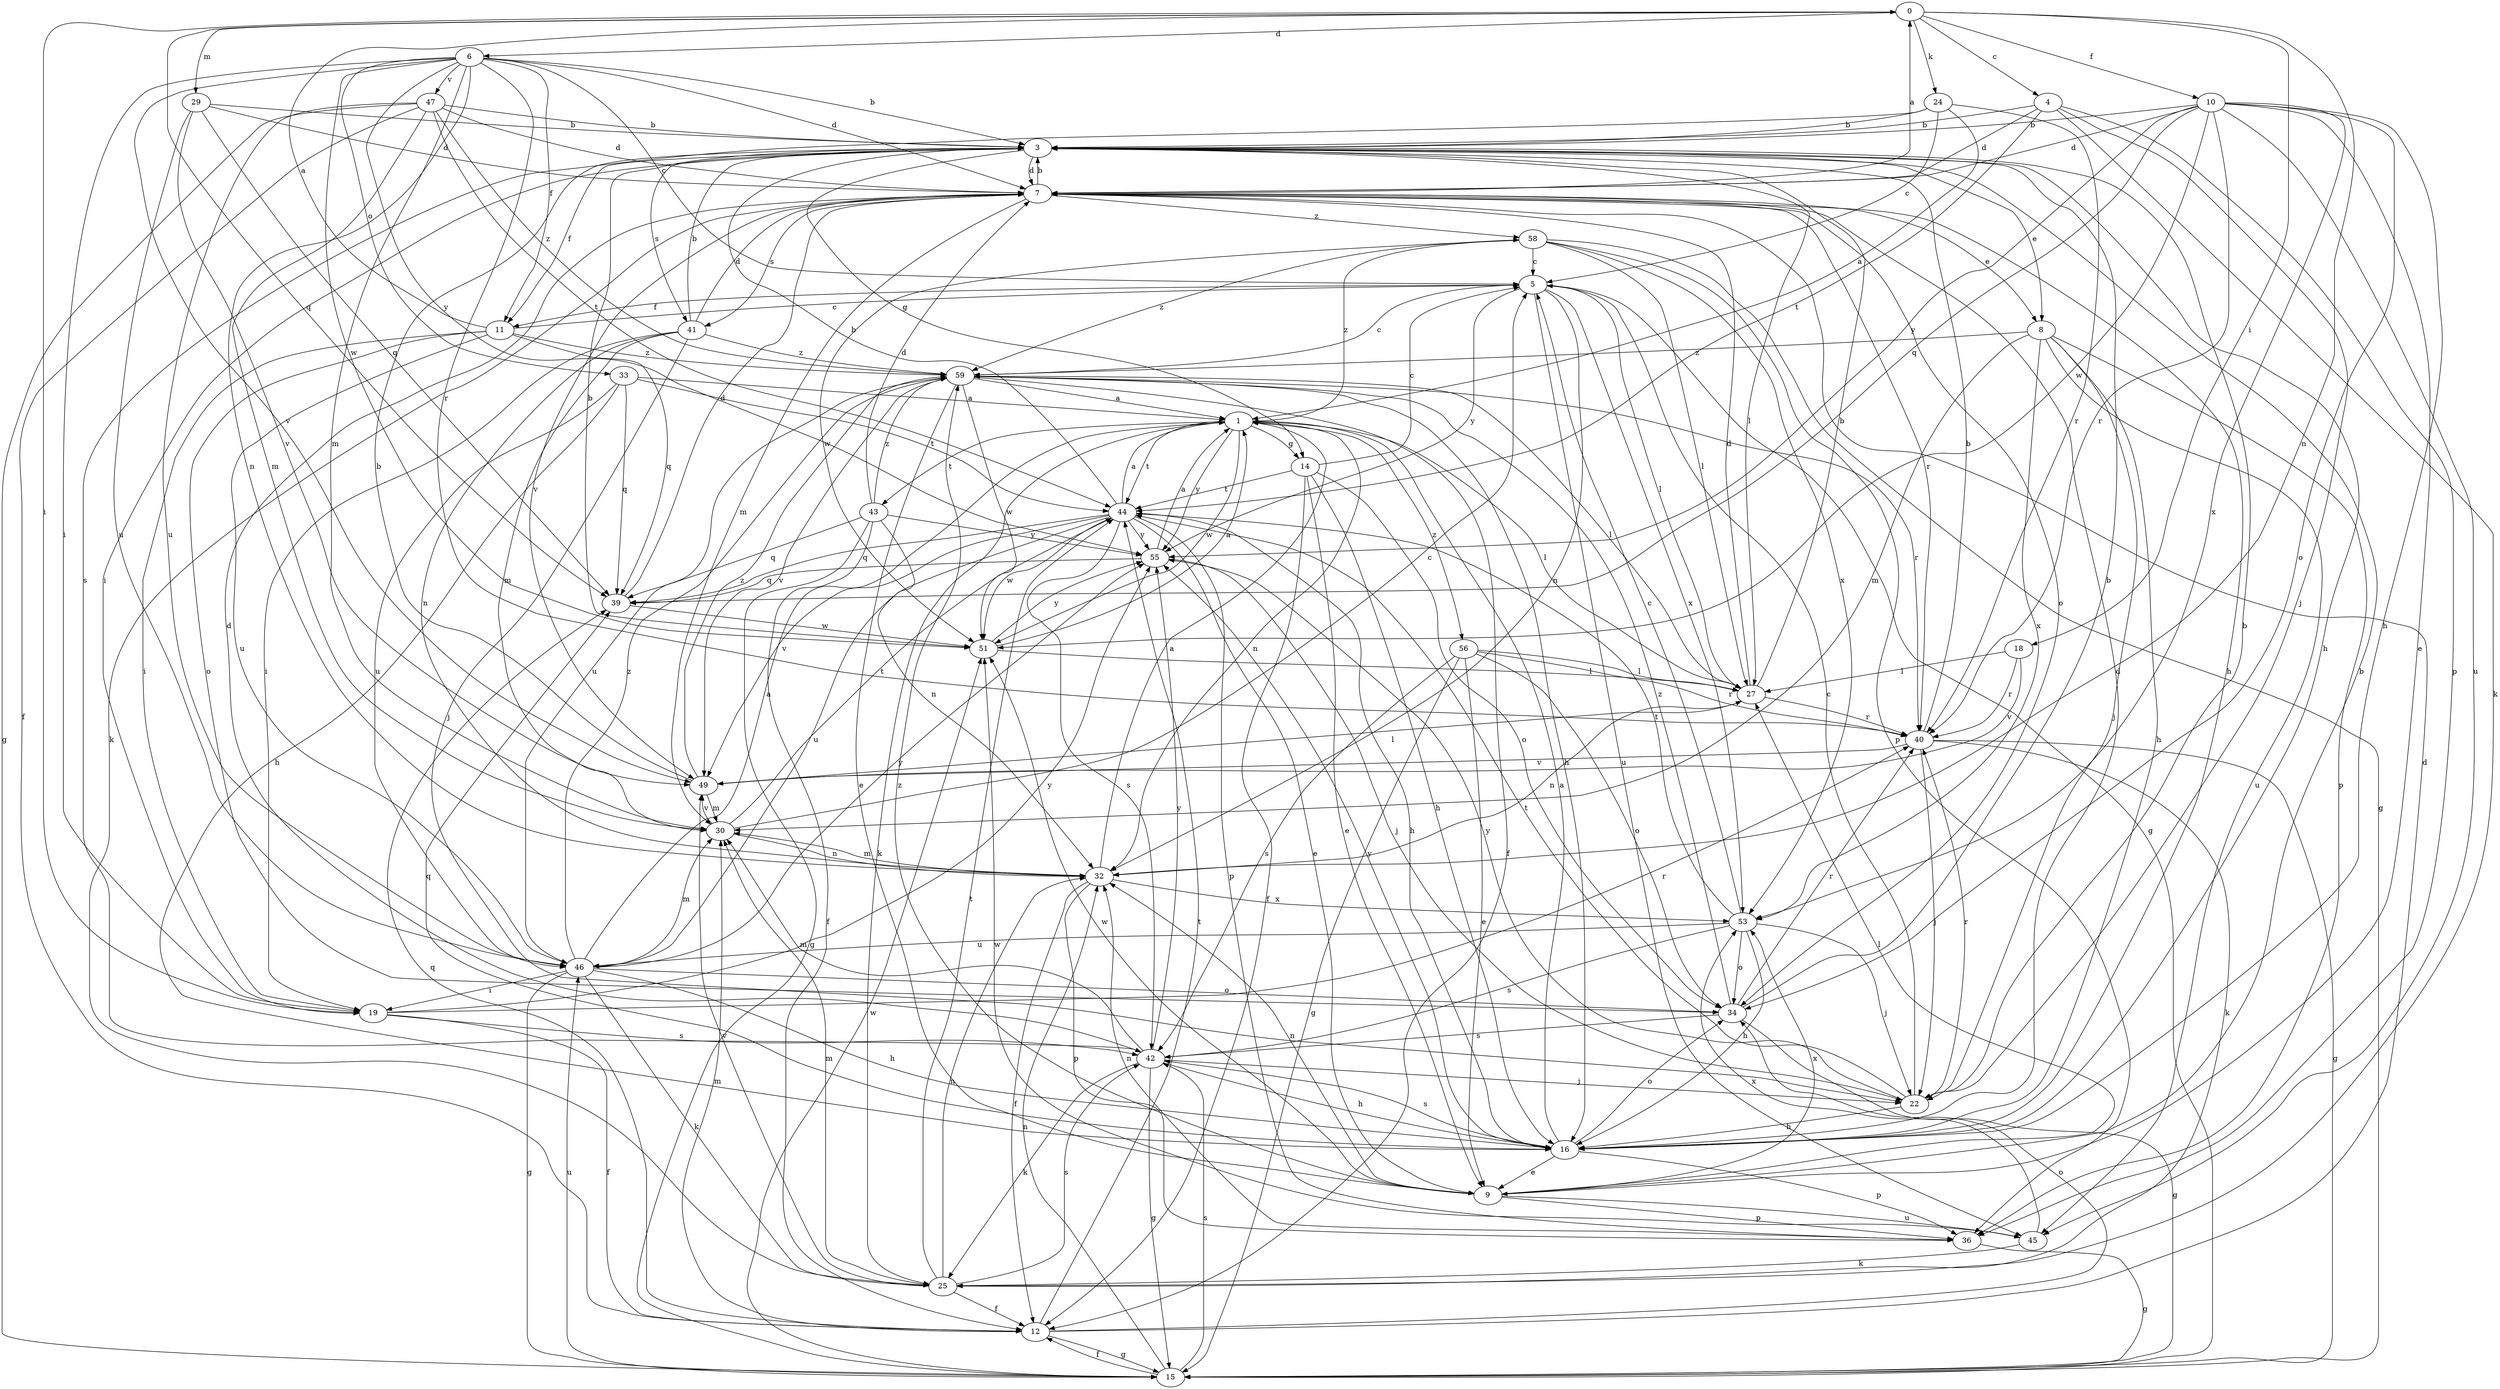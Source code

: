 strict digraph  {
0;
1;
3;
4;
5;
6;
7;
8;
9;
10;
11;
12;
14;
15;
16;
18;
19;
22;
24;
25;
27;
29;
30;
32;
33;
34;
36;
39;
40;
41;
42;
43;
44;
45;
46;
47;
49;
51;
53;
55;
56;
58;
59;
0 -> 4  [label=c];
0 -> 6  [label=d];
0 -> 10  [label=f];
0 -> 18  [label=i];
0 -> 19  [label=i];
0 -> 24  [label=k];
0 -> 29  [label=m];
0 -> 32  [label=n];
0 -> 39  [label=q];
1 -> 14  [label=g];
1 -> 25  [label=k];
1 -> 27  [label=l];
1 -> 32  [label=n];
1 -> 43  [label=t];
1 -> 44  [label=t];
1 -> 51  [label=w];
1 -> 55  [label=y];
1 -> 56  [label=z];
1 -> 58  [label=z];
3 -> 7  [label=d];
3 -> 8  [label=e];
3 -> 11  [label=f];
3 -> 14  [label=g];
3 -> 16  [label=h];
3 -> 19  [label=i];
3 -> 27  [label=l];
3 -> 41  [label=s];
4 -> 3  [label=b];
4 -> 7  [label=d];
4 -> 22  [label=j];
4 -> 25  [label=k];
4 -> 36  [label=p];
4 -> 44  [label=t];
5 -> 11  [label=f];
5 -> 15  [label=g];
5 -> 27  [label=l];
5 -> 32  [label=n];
5 -> 45  [label=u];
5 -> 53  [label=x];
5 -> 55  [label=y];
6 -> 3  [label=b];
6 -> 5  [label=c];
6 -> 7  [label=d];
6 -> 11  [label=f];
6 -> 19  [label=i];
6 -> 30  [label=m];
6 -> 32  [label=n];
6 -> 33  [label=o];
6 -> 40  [label=r];
6 -> 47  [label=v];
6 -> 49  [label=v];
6 -> 51  [label=w];
6 -> 55  [label=y];
7 -> 0  [label=a];
7 -> 3  [label=b];
7 -> 8  [label=e];
7 -> 16  [label=h];
7 -> 25  [label=k];
7 -> 30  [label=m];
7 -> 34  [label=o];
7 -> 40  [label=r];
7 -> 41  [label=s];
7 -> 49  [label=v];
7 -> 58  [label=z];
8 -> 16  [label=h];
8 -> 22  [label=j];
8 -> 30  [label=m];
8 -> 36  [label=p];
8 -> 45  [label=u];
8 -> 53  [label=x];
8 -> 59  [label=z];
9 -> 3  [label=b];
9 -> 27  [label=l];
9 -> 32  [label=n];
9 -> 36  [label=p];
9 -> 45  [label=u];
9 -> 51  [label=w];
9 -> 53  [label=x];
9 -> 59  [label=z];
10 -> 3  [label=b];
10 -> 7  [label=d];
10 -> 9  [label=e];
10 -> 16  [label=h];
10 -> 34  [label=o];
10 -> 39  [label=q];
10 -> 40  [label=r];
10 -> 45  [label=u];
10 -> 51  [label=w];
10 -> 53  [label=x];
10 -> 55  [label=y];
11 -> 0  [label=a];
11 -> 5  [label=c];
11 -> 19  [label=i];
11 -> 34  [label=o];
11 -> 39  [label=q];
11 -> 46  [label=u];
11 -> 59  [label=z];
12 -> 7  [label=d];
12 -> 15  [label=g];
12 -> 30  [label=m];
12 -> 34  [label=o];
12 -> 39  [label=q];
12 -> 44  [label=t];
14 -> 5  [label=c];
14 -> 9  [label=e];
14 -> 12  [label=f];
14 -> 16  [label=h];
14 -> 34  [label=o];
14 -> 44  [label=t];
15 -> 12  [label=f];
15 -> 32  [label=n];
15 -> 42  [label=s];
15 -> 46  [label=u];
15 -> 51  [label=w];
16 -> 1  [label=a];
16 -> 7  [label=d];
16 -> 9  [label=e];
16 -> 34  [label=o];
16 -> 36  [label=p];
16 -> 39  [label=q];
16 -> 42  [label=s];
16 -> 55  [label=y];
18 -> 27  [label=l];
18 -> 40  [label=r];
18 -> 49  [label=v];
19 -> 12  [label=f];
19 -> 40  [label=r];
19 -> 42  [label=s];
19 -> 55  [label=y];
22 -> 3  [label=b];
22 -> 5  [label=c];
22 -> 16  [label=h];
22 -> 40  [label=r];
22 -> 44  [label=t];
22 -> 55  [label=y];
24 -> 1  [label=a];
24 -> 3  [label=b];
24 -> 5  [label=c];
24 -> 40  [label=r];
24 -> 42  [label=s];
25 -> 12  [label=f];
25 -> 30  [label=m];
25 -> 32  [label=n];
25 -> 42  [label=s];
25 -> 44  [label=t];
25 -> 49  [label=v];
27 -> 3  [label=b];
27 -> 7  [label=d];
27 -> 32  [label=n];
27 -> 40  [label=r];
29 -> 3  [label=b];
29 -> 7  [label=d];
29 -> 39  [label=q];
29 -> 46  [label=u];
29 -> 49  [label=v];
30 -> 5  [label=c];
30 -> 32  [label=n];
30 -> 44  [label=t];
30 -> 49  [label=v];
32 -> 1  [label=a];
32 -> 12  [label=f];
32 -> 30  [label=m];
32 -> 36  [label=p];
32 -> 53  [label=x];
33 -> 1  [label=a];
33 -> 16  [label=h];
33 -> 39  [label=q];
33 -> 44  [label=t];
33 -> 46  [label=u];
34 -> 3  [label=b];
34 -> 15  [label=g];
34 -> 40  [label=r];
34 -> 42  [label=s];
34 -> 59  [label=z];
36 -> 15  [label=g];
36 -> 32  [label=n];
39 -> 7  [label=d];
39 -> 51  [label=w];
40 -> 3  [label=b];
40 -> 15  [label=g];
40 -> 22  [label=j];
40 -> 25  [label=k];
40 -> 49  [label=v];
41 -> 3  [label=b];
41 -> 7  [label=d];
41 -> 19  [label=i];
41 -> 22  [label=j];
41 -> 30  [label=m];
41 -> 32  [label=n];
41 -> 59  [label=z];
42 -> 7  [label=d];
42 -> 15  [label=g];
42 -> 16  [label=h];
42 -> 22  [label=j];
42 -> 25  [label=k];
42 -> 30  [label=m];
42 -> 55  [label=y];
43 -> 7  [label=d];
43 -> 12  [label=f];
43 -> 15  [label=g];
43 -> 32  [label=n];
43 -> 39  [label=q];
43 -> 55  [label=y];
43 -> 59  [label=z];
44 -> 1  [label=a];
44 -> 3  [label=b];
44 -> 9  [label=e];
44 -> 16  [label=h];
44 -> 36  [label=p];
44 -> 39  [label=q];
44 -> 42  [label=s];
44 -> 46  [label=u];
44 -> 49  [label=v];
44 -> 51  [label=w];
44 -> 55  [label=y];
45 -> 25  [label=k];
45 -> 51  [label=w];
45 -> 53  [label=x];
46 -> 1  [label=a];
46 -> 15  [label=g];
46 -> 16  [label=h];
46 -> 19  [label=i];
46 -> 25  [label=k];
46 -> 30  [label=m];
46 -> 34  [label=o];
46 -> 55  [label=y];
46 -> 59  [label=z];
47 -> 3  [label=b];
47 -> 7  [label=d];
47 -> 12  [label=f];
47 -> 15  [label=g];
47 -> 30  [label=m];
47 -> 44  [label=t];
47 -> 46  [label=u];
47 -> 59  [label=z];
49 -> 3  [label=b];
49 -> 27  [label=l];
49 -> 30  [label=m];
49 -> 59  [label=z];
51 -> 1  [label=a];
51 -> 3  [label=b];
51 -> 27  [label=l];
51 -> 55  [label=y];
53 -> 5  [label=c];
53 -> 16  [label=h];
53 -> 22  [label=j];
53 -> 34  [label=o];
53 -> 42  [label=s];
53 -> 44  [label=t];
53 -> 46  [label=u];
55 -> 1  [label=a];
55 -> 22  [label=j];
55 -> 39  [label=q];
56 -> 9  [label=e];
56 -> 15  [label=g];
56 -> 27  [label=l];
56 -> 34  [label=o];
56 -> 40  [label=r];
56 -> 42  [label=s];
58 -> 5  [label=c];
58 -> 15  [label=g];
58 -> 27  [label=l];
58 -> 36  [label=p];
58 -> 51  [label=w];
58 -> 53  [label=x];
58 -> 59  [label=z];
59 -> 1  [label=a];
59 -> 5  [label=c];
59 -> 9  [label=e];
59 -> 12  [label=f];
59 -> 16  [label=h];
59 -> 27  [label=l];
59 -> 40  [label=r];
59 -> 46  [label=u];
59 -> 49  [label=v];
59 -> 51  [label=w];
}
